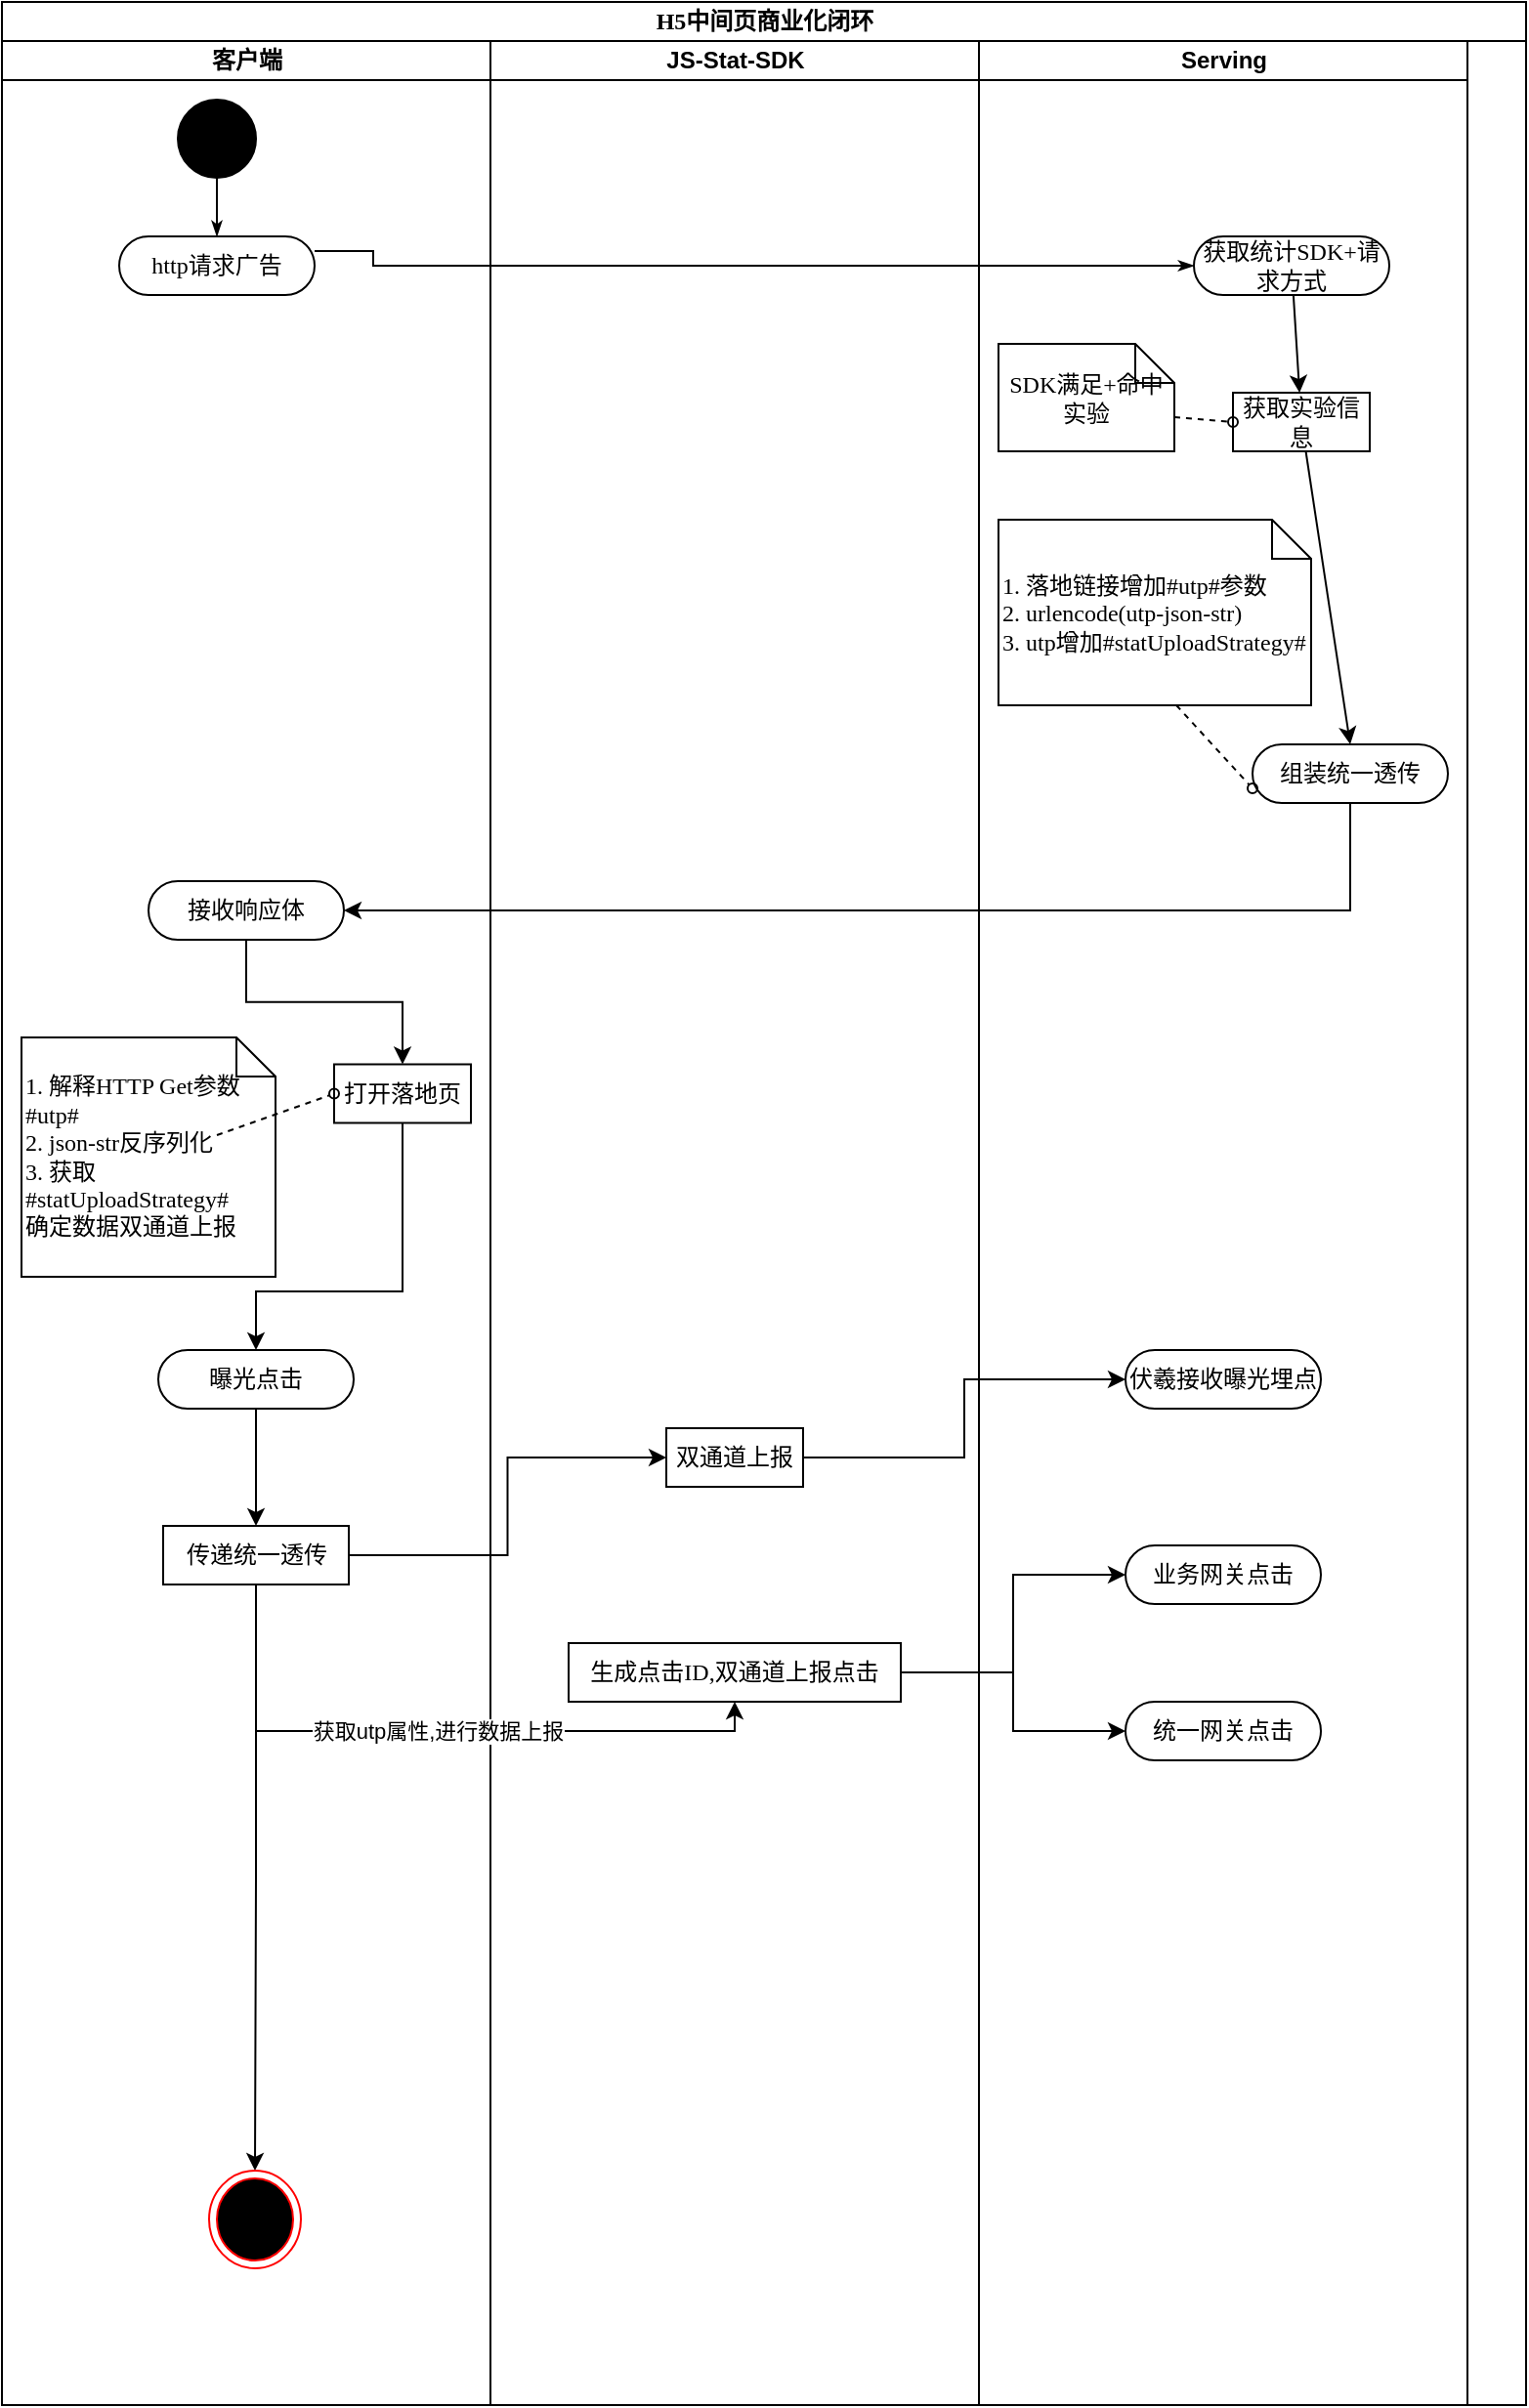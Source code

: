 <mxfile version="14.9.1" type="github">
  <diagram name="Page-1" id="0783ab3e-0a74-02c8-0abd-f7b4e66b4bec">
    <mxGraphModel dx="1497" dy="802" grid="1" gridSize="10" guides="1" tooltips="1" connect="1" arrows="1" fold="1" page="1" pageScale="1" pageWidth="850" pageHeight="1100" background="none" math="0" shadow="0">
      <root>
        <mxCell id="0" />
        <mxCell id="1" parent="0" />
        <mxCell id="1c1d494c118603dd-1" value="H5中间页商业化闭环" style="swimlane;html=1;childLayout=stackLayout;startSize=20;rounded=0;shadow=0;comic=0;labelBackgroundColor=none;strokeWidth=1;fontFamily=Verdana;fontSize=12;align=center;" parent="1" vertex="1">
          <mxGeometry x="10" y="20" width="780" height="1230" as="geometry" />
        </mxCell>
        <mxCell id="1c1d494c118603dd-2" value="客户端" style="swimlane;html=1;startSize=20;" parent="1c1d494c118603dd-1" vertex="1">
          <mxGeometry y="20" width="250" height="1210" as="geometry" />
        </mxCell>
        <mxCell id="60571a20871a0731-8" value="http请求广告" style="rounded=1;whiteSpace=wrap;html=1;shadow=0;comic=0;labelBackgroundColor=none;strokeWidth=1;fontFamily=Verdana;fontSize=12;align=center;arcSize=50;" parent="1c1d494c118603dd-2" vertex="1">
          <mxGeometry x="60" y="100" width="100" height="30" as="geometry" />
        </mxCell>
        <mxCell id="60571a20871a0731-4" value="" style="ellipse;whiteSpace=wrap;html=1;rounded=0;shadow=0;comic=0;labelBackgroundColor=none;strokeWidth=1;fillColor=#000000;fontFamily=Verdana;fontSize=12;align=center;" parent="1c1d494c118603dd-2" vertex="1">
          <mxGeometry x="90" y="30" width="40" height="40" as="geometry" />
        </mxCell>
        <mxCell id="1c1d494c118603dd-27" style="edgeStyle=orthogonalEdgeStyle;rounded=0;html=1;labelBackgroundColor=none;startArrow=none;startFill=0;startSize=5;endArrow=classicThin;endFill=1;endSize=5;jettySize=auto;orthogonalLoop=1;strokeWidth=1;fontFamily=Verdana;fontSize=12" parent="1c1d494c118603dd-2" source="60571a20871a0731-4" target="60571a20871a0731-8" edge="1">
          <mxGeometry relative="1" as="geometry" />
        </mxCell>
        <mxCell id="202yr0auAqGQ7w-_hxYl-19" style="edgeStyle=orthogonalEdgeStyle;rounded=0;orthogonalLoop=1;jettySize=auto;html=1;entryX=0.5;entryY=0;entryDx=0;entryDy=0;" parent="1c1d494c118603dd-2" source="202yr0auAqGQ7w-_hxYl-13" target="202yr0auAqGQ7w-_hxYl-16" edge="1">
          <mxGeometry relative="1" as="geometry" />
        </mxCell>
        <mxCell id="202yr0auAqGQ7w-_hxYl-13" value="接收响应体" style="rounded=1;whiteSpace=wrap;html=1;shadow=0;comic=0;labelBackgroundColor=none;strokeWidth=1;fontFamily=Verdana;fontSize=12;align=center;arcSize=50;" parent="1c1d494c118603dd-2" vertex="1">
          <mxGeometry x="75" y="430" width="100" height="30" as="geometry" />
        </mxCell>
        <mxCell id="202yr0auAqGQ7w-_hxYl-22" style="edgeStyle=orthogonalEdgeStyle;rounded=0;orthogonalLoop=1;jettySize=auto;html=1;" parent="1c1d494c118603dd-2" source="202yr0auAqGQ7w-_hxYl-16" target="202yr0auAqGQ7w-_hxYl-21" edge="1">
          <mxGeometry relative="1" as="geometry">
            <Array as="points">
              <mxPoint x="205" y="640" />
              <mxPoint x="130" y="640" />
            </Array>
          </mxGeometry>
        </mxCell>
        <mxCell id="202yr0auAqGQ7w-_hxYl-16" value="打开落地页" style="rounded=0;whiteSpace=wrap;html=1;shadow=0;comic=0;labelBackgroundColor=none;strokeWidth=1;fontFamily=Verdana;fontSize=12;align=center;arcSize=50;" parent="1c1d494c118603dd-2" vertex="1">
          <mxGeometry x="170" y="523.75" width="70" height="30" as="geometry" />
        </mxCell>
        <mxCell id="202yr0auAqGQ7w-_hxYl-17" value="1. 解释HTTP Get参数#utp#&lt;br&gt;2. json-str反序列化&lt;br&gt;3. 获取#statUploadStrategy#&lt;br&gt;确定数据双通道上报" style="shape=note;whiteSpace=wrap;html=1;rounded=0;shadow=0;comic=0;labelBackgroundColor=none;strokeWidth=1;fontFamily=Verdana;fontSize=12;align=left;size=20;" parent="1c1d494c118603dd-2" vertex="1">
          <mxGeometry x="10" y="510" width="130" height="122.5" as="geometry" />
        </mxCell>
        <mxCell id="202yr0auAqGQ7w-_hxYl-18" style="edgeStyle=none;rounded=0;html=1;dashed=1;labelBackgroundColor=none;startArrow=none;startFill=0;startSize=5;endArrow=oval;endFill=0;endSize=5;jettySize=auto;orthogonalLoop=1;strokeWidth=1;fontFamily=Verdana;fontSize=12;entryX=0;entryY=0.5;entryDx=0;entryDy=0;" parent="1c1d494c118603dd-2" target="202yr0auAqGQ7w-_hxYl-16" edge="1">
          <mxGeometry relative="1" as="geometry">
            <mxPoint x="110" y="560" as="sourcePoint" />
            <mxPoint x="80" y="677.5" as="targetPoint" />
          </mxGeometry>
        </mxCell>
        <mxCell id="202yr0auAqGQ7w-_hxYl-25" style="edgeStyle=orthogonalEdgeStyle;rounded=0;orthogonalLoop=1;jettySize=auto;html=1;entryX=0.5;entryY=0;entryDx=0;entryDy=0;" parent="1c1d494c118603dd-2" source="202yr0auAqGQ7w-_hxYl-21" target="202yr0auAqGQ7w-_hxYl-23" edge="1">
          <mxGeometry relative="1" as="geometry" />
        </mxCell>
        <mxCell id="202yr0auAqGQ7w-_hxYl-21" value="曝光点击" style="rounded=1;whiteSpace=wrap;html=1;shadow=0;comic=0;labelBackgroundColor=none;strokeWidth=1;fontFamily=Verdana;fontSize=12;align=center;arcSize=50;" parent="1c1d494c118603dd-2" vertex="1">
          <mxGeometry x="80" y="670" width="100" height="30" as="geometry" />
        </mxCell>
        <mxCell id="202yr0auAqGQ7w-_hxYl-34" style="edgeStyle=orthogonalEdgeStyle;rounded=0;orthogonalLoop=1;jettySize=auto;html=1;" parent="1c1d494c118603dd-2" source="202yr0auAqGQ7w-_hxYl-23" target="202yr0auAqGQ7w-_hxYl-33" edge="1">
          <mxGeometry relative="1" as="geometry" />
        </mxCell>
        <mxCell id="202yr0auAqGQ7w-_hxYl-23" value="传递统一透传" style="rounded=0;whiteSpace=wrap;html=1;shadow=0;comic=0;labelBackgroundColor=none;strokeWidth=1;fontFamily=Verdana;fontSize=12;align=center;arcSize=50;" parent="1c1d494c118603dd-2" vertex="1">
          <mxGeometry x="82.5" y="760" width="95" height="30" as="geometry" />
        </mxCell>
        <mxCell id="202yr0auAqGQ7w-_hxYl-33" value="" style="ellipse;html=1;shape=endState;fillColor=#000000;strokeColor=#ff0000;" parent="1c1d494c118603dd-2" vertex="1">
          <mxGeometry x="106" y="1090" width="47" height="50" as="geometry" />
        </mxCell>
        <mxCell id="1c1d494c118603dd-3" value="JS-Stat-SDK" style="swimlane;html=1;startSize=20;" parent="1c1d494c118603dd-1" vertex="1">
          <mxGeometry x="250" y="20" width="250" height="1210" as="geometry" />
        </mxCell>
        <mxCell id="202yr0auAqGQ7w-_hxYl-26" value="双通道上报" style="rounded=0;whiteSpace=wrap;html=1;shadow=0;comic=0;labelBackgroundColor=none;strokeWidth=1;fontFamily=Verdana;fontSize=12;align=center;arcSize=50;" parent="1c1d494c118603dd-3" vertex="1">
          <mxGeometry x="90" y="710" width="70" height="30" as="geometry" />
        </mxCell>
        <mxCell id="202yr0auAqGQ7w-_hxYl-35" value="生成点击ID,双通道上报点击" style="rounded=0;whiteSpace=wrap;html=1;shadow=0;comic=0;labelBackgroundColor=none;strokeWidth=1;fontFamily=Verdana;fontSize=12;align=center;arcSize=50;" parent="1c1d494c118603dd-3" vertex="1">
          <mxGeometry x="40" y="820" width="170" height="30" as="geometry" />
        </mxCell>
        <mxCell id="1c1d494c118603dd-4" value="Serving" style="swimlane;html=1;startSize=20;" parent="1c1d494c118603dd-1" vertex="1">
          <mxGeometry x="500" y="20" width="250" height="1210" as="geometry" />
        </mxCell>
        <mxCell id="202yr0auAqGQ7w-_hxYl-9" style="edgeStyle=none;rounded=0;orthogonalLoop=1;jettySize=auto;html=1;entryX=0.5;entryY=0;entryDx=0;entryDy=0;" parent="1c1d494c118603dd-4" source="202yr0auAqGQ7w-_hxYl-2" target="202yr0auAqGQ7w-_hxYl-7" edge="1">
          <mxGeometry relative="1" as="geometry" />
        </mxCell>
        <mxCell id="202yr0auAqGQ7w-_hxYl-2" value="获取实验信息" style="rounded=0;whiteSpace=wrap;html=1;shadow=0;comic=0;labelBackgroundColor=none;strokeWidth=1;fontFamily=Verdana;fontSize=12;align=center;arcSize=50;" parent="1c1d494c118603dd-4" vertex="1">
          <mxGeometry x="130" y="180" width="70" height="30" as="geometry" />
        </mxCell>
        <mxCell id="202yr0auAqGQ7w-_hxYl-5" value="SDK满足+命中实验" style="shape=note;whiteSpace=wrap;html=1;rounded=0;shadow=0;comic=0;labelBackgroundColor=none;strokeWidth=1;fontFamily=Verdana;fontSize=12;align=center;size=20;" parent="1c1d494c118603dd-4" vertex="1">
          <mxGeometry x="10" y="155" width="90" height="55" as="geometry" />
        </mxCell>
        <mxCell id="202yr0auAqGQ7w-_hxYl-6" style="edgeStyle=none;rounded=0;html=1;dashed=1;labelBackgroundColor=none;startArrow=none;startFill=0;startSize=5;endArrow=oval;endFill=0;endSize=5;jettySize=auto;orthogonalLoop=1;strokeWidth=1;fontFamily=Verdana;fontSize=12;entryX=0;entryY=0.5;entryDx=0;entryDy=0;exitX=0;exitY=0;exitDx=90;exitDy=37.5;exitPerimeter=0;" parent="1c1d494c118603dd-4" source="202yr0auAqGQ7w-_hxYl-5" target="202yr0auAqGQ7w-_hxYl-2" edge="1">
          <mxGeometry relative="1" as="geometry">
            <mxPoint x="130" y="300" as="sourcePoint" />
            <mxPoint x="380" y="240" as="targetPoint" />
          </mxGeometry>
        </mxCell>
        <mxCell id="202yr0auAqGQ7w-_hxYl-7" value="组装统一透传" style="rounded=1;whiteSpace=wrap;html=1;shadow=0;comic=0;labelBackgroundColor=none;strokeWidth=1;fontFamily=Verdana;fontSize=12;align=center;arcSize=50;" parent="1c1d494c118603dd-4" vertex="1">
          <mxGeometry x="140" y="360" width="100" height="30" as="geometry" />
        </mxCell>
        <mxCell id="202yr0auAqGQ7w-_hxYl-11" value="1. 落地链接增加#utp#参数&lt;br&gt;2. urlencode(utp-json-str)&lt;br&gt;3. utp增加#statUploadStrategy#" style="shape=note;whiteSpace=wrap;html=1;rounded=0;shadow=0;comic=0;labelBackgroundColor=none;strokeWidth=1;fontFamily=Verdana;fontSize=12;align=left;size=20;" parent="1c1d494c118603dd-4" vertex="1">
          <mxGeometry x="10" y="245" width="160" height="95" as="geometry" />
        </mxCell>
        <mxCell id="202yr0auAqGQ7w-_hxYl-12" style="edgeStyle=none;rounded=0;html=1;dashed=1;labelBackgroundColor=none;startArrow=none;startFill=0;startSize=5;endArrow=oval;endFill=0;endSize=5;jettySize=auto;orthogonalLoop=1;strokeWidth=1;fontFamily=Verdana;fontSize=12;entryX=0;entryY=0.75;entryDx=0;entryDy=0;exitX=0.569;exitY=1;exitDx=0;exitDy=0;exitPerimeter=0;" parent="1c1d494c118603dd-4" source="202yr0auAqGQ7w-_hxYl-11" target="202yr0auAqGQ7w-_hxYl-7" edge="1">
          <mxGeometry relative="1" as="geometry">
            <mxPoint x="110" y="202.5" as="sourcePoint" />
            <mxPoint x="140" y="205" as="targetPoint" />
          </mxGeometry>
        </mxCell>
        <mxCell id="202yr0auAqGQ7w-_hxYl-24" value="伏羲接收曝光埋点" style="rounded=1;whiteSpace=wrap;html=1;shadow=0;comic=0;labelBackgroundColor=none;strokeWidth=1;fontFamily=Verdana;fontSize=12;align=center;arcSize=50;" parent="1c1d494c118603dd-4" vertex="1">
          <mxGeometry x="75" y="670" width="100" height="30" as="geometry" />
        </mxCell>
        <mxCell id="202yr0auAqGQ7w-_hxYl-30" value="统一网关点击" style="rounded=1;whiteSpace=wrap;html=1;shadow=0;comic=0;labelBackgroundColor=none;strokeWidth=1;fontFamily=Verdana;fontSize=12;align=center;arcSize=50;" parent="1c1d494c118603dd-4" vertex="1">
          <mxGeometry x="75" y="850" width="100" height="30" as="geometry" />
        </mxCell>
        <mxCell id="202yr0auAqGQ7w-_hxYl-36" value="业务网关点击" style="rounded=1;whiteSpace=wrap;html=1;shadow=0;comic=0;labelBackgroundColor=none;strokeWidth=1;fontFamily=Verdana;fontSize=12;align=center;arcSize=50;" parent="1c1d494c118603dd-4" vertex="1">
          <mxGeometry x="75" y="770" width="100" height="30" as="geometry" />
        </mxCell>
        <mxCell id="202yr0auAqGQ7w-_hxYl-15" style="edgeStyle=orthogonalEdgeStyle;rounded=0;orthogonalLoop=1;jettySize=auto;html=1;entryX=1;entryY=0.5;entryDx=0;entryDy=0;exitX=0.5;exitY=1;exitDx=0;exitDy=0;" parent="1c1d494c118603dd-1" source="202yr0auAqGQ7w-_hxYl-7" target="202yr0auAqGQ7w-_hxYl-13" edge="1">
          <mxGeometry relative="1" as="geometry" />
        </mxCell>
        <mxCell id="202yr0auAqGQ7w-_hxYl-27" style="edgeStyle=orthogonalEdgeStyle;rounded=0;orthogonalLoop=1;jettySize=auto;html=1;entryX=0;entryY=0.5;entryDx=0;entryDy=0;" parent="1c1d494c118603dd-1" source="202yr0auAqGQ7w-_hxYl-23" target="202yr0auAqGQ7w-_hxYl-26" edge="1">
          <mxGeometry relative="1" as="geometry" />
        </mxCell>
        <mxCell id="202yr0auAqGQ7w-_hxYl-28" style="edgeStyle=orthogonalEdgeStyle;rounded=0;orthogonalLoop=1;jettySize=auto;html=1;entryX=0;entryY=0.5;entryDx=0;entryDy=0;" parent="1c1d494c118603dd-1" source="202yr0auAqGQ7w-_hxYl-26" target="202yr0auAqGQ7w-_hxYl-24" edge="1">
          <mxGeometry relative="1" as="geometry" />
        </mxCell>
        <mxCell id="202yr0auAqGQ7w-_hxYl-31" value="获取utp属性,进行数据上报" style="edgeStyle=orthogonalEdgeStyle;rounded=0;orthogonalLoop=1;jettySize=auto;html=1;entryX=0.5;entryY=1;entryDx=0;entryDy=0;" parent="1c1d494c118603dd-1" source="202yr0auAqGQ7w-_hxYl-23" target="202yr0auAqGQ7w-_hxYl-35" edge="1">
          <mxGeometry relative="1" as="geometry">
            <Array as="points">
              <mxPoint x="130" y="885" />
              <mxPoint x="375" y="885" />
            </Array>
          </mxGeometry>
        </mxCell>
        <mxCell id="202yr0auAqGQ7w-_hxYl-37" style="edgeStyle=orthogonalEdgeStyle;rounded=0;orthogonalLoop=1;jettySize=auto;html=1;entryX=0;entryY=0.5;entryDx=0;entryDy=0;" parent="1c1d494c118603dd-1" source="202yr0auAqGQ7w-_hxYl-35" target="202yr0auAqGQ7w-_hxYl-36" edge="1">
          <mxGeometry relative="1" as="geometry" />
        </mxCell>
        <mxCell id="202yr0auAqGQ7w-_hxYl-38" style="edgeStyle=orthogonalEdgeStyle;rounded=0;orthogonalLoop=1;jettySize=auto;html=1;entryX=0;entryY=0.5;entryDx=0;entryDy=0;" parent="1c1d494c118603dd-1" source="202yr0auAqGQ7w-_hxYl-35" target="202yr0auAqGQ7w-_hxYl-30" edge="1">
          <mxGeometry relative="1" as="geometry" />
        </mxCell>
        <mxCell id="202yr0auAqGQ7w-_hxYl-3" style="rounded=0;orthogonalLoop=1;jettySize=auto;html=1;" parent="1" source="202yr0auAqGQ7w-_hxYl-1" target="202yr0auAqGQ7w-_hxYl-2" edge="1">
          <mxGeometry relative="1" as="geometry" />
        </mxCell>
        <mxCell id="202yr0auAqGQ7w-_hxYl-1" value="获取统计SDK+请求方式" style="rounded=1;whiteSpace=wrap;html=1;shadow=0;comic=0;labelBackgroundColor=none;strokeWidth=1;fontFamily=Verdana;fontSize=12;align=center;arcSize=50;" parent="1" vertex="1">
          <mxGeometry x="620" y="140" width="100" height="30" as="geometry" />
        </mxCell>
        <mxCell id="1c1d494c118603dd-28" style="edgeStyle=orthogonalEdgeStyle;rounded=0;html=1;labelBackgroundColor=none;startArrow=none;startFill=0;startSize=5;endArrow=classicThin;endFill=1;endSize=5;jettySize=auto;orthogonalLoop=1;strokeWidth=1;fontFamily=Verdana;fontSize=12;exitX=1;exitY=0.25;exitDx=0;exitDy=0;entryX=0;entryY=0.5;entryDx=0;entryDy=0;" parent="1" source="60571a20871a0731-8" target="202yr0auAqGQ7w-_hxYl-1" edge="1">
          <mxGeometry relative="1" as="geometry">
            <Array as="points">
              <mxPoint x="200" y="155" />
            </Array>
            <mxPoint x="610" y="155" as="targetPoint" />
          </mxGeometry>
        </mxCell>
      </root>
    </mxGraphModel>
  </diagram>
</mxfile>
